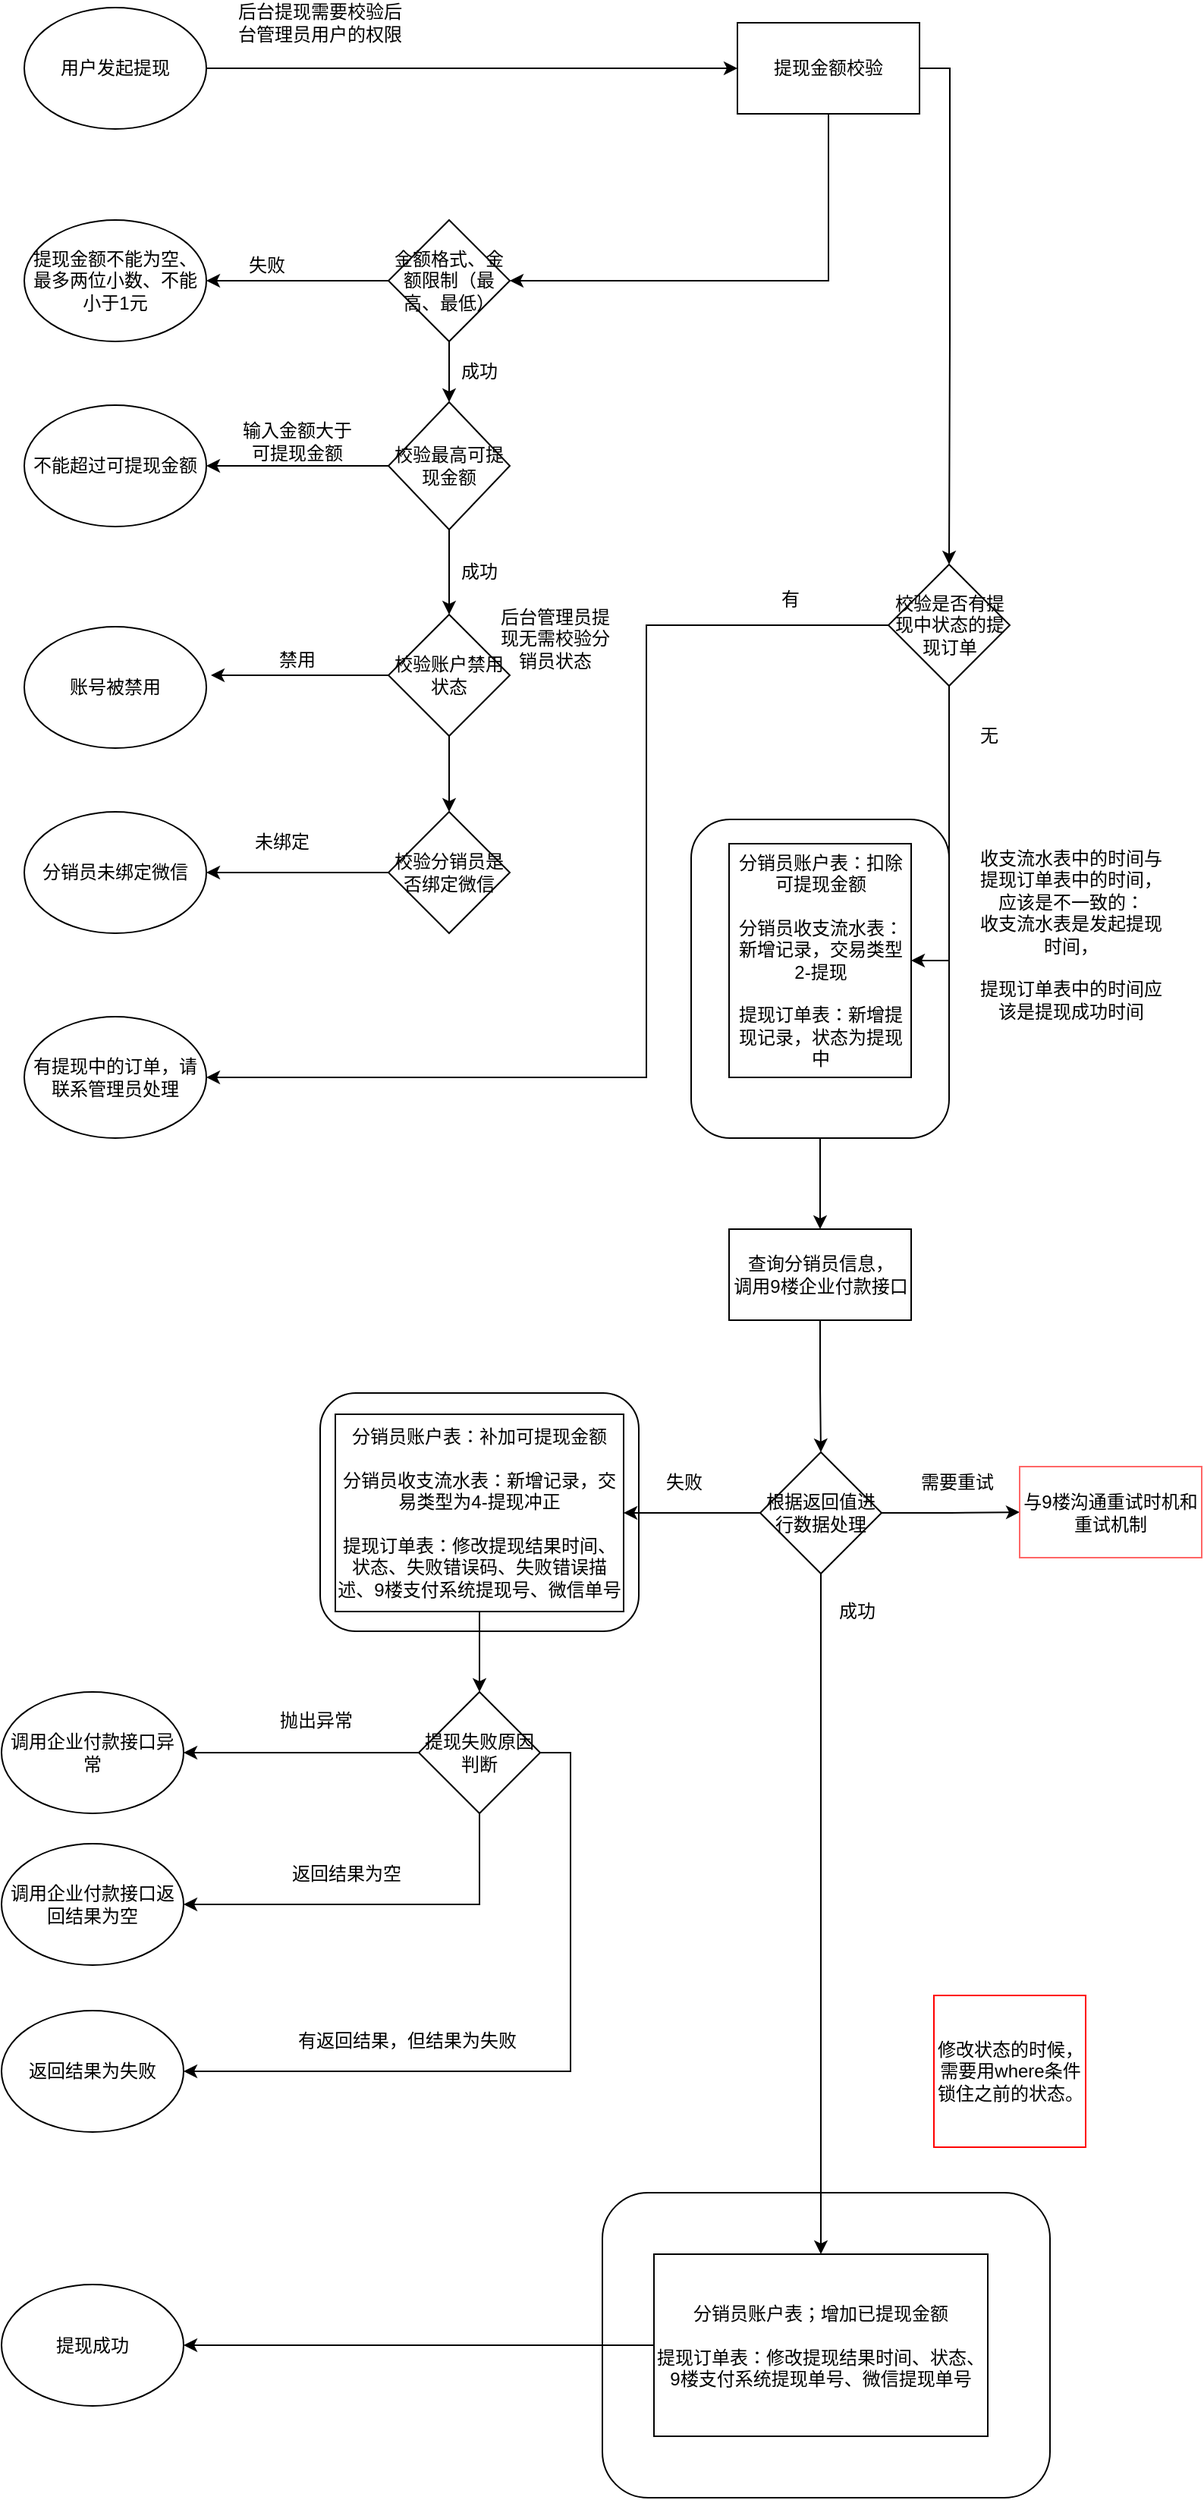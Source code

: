 <mxfile version="12.2.2" type="github" pages="1">
  <diagram id="ep64UdQq2w47eoxnLUAS" name="第 1 页">
    <mxGraphModel dx="1648" dy="792" grid="1" gridSize="10" guides="1" tooltips="1" connect="1" arrows="1" fold="1" page="1" pageScale="1" pageWidth="827" pageHeight="1169" math="0" shadow="0">
      <root>
        <mxCell id="0"/>
        <mxCell id="1" parent="0"/>
        <mxCell id="kgFXJ43kFkHnUJsPflUz-4" value="" style="rounded=1;whiteSpace=wrap;html=1;" parent="1" vertex="1">
          <mxGeometry x="421" y="1490" width="295" height="201" as="geometry"/>
        </mxCell>
        <mxCell id="kgFXJ43kFkHnUJsPflUz-3" value="" style="rounded=1;whiteSpace=wrap;html=1;" parent="1" vertex="1">
          <mxGeometry x="235" y="963" width="210" height="157" as="geometry"/>
        </mxCell>
        <mxCell id="U5Xe9v4DzJ4esqf87ya7-27" style="edgeStyle=orthogonalEdgeStyle;rounded=0;orthogonalLoop=1;jettySize=auto;html=1;entryX=0.5;entryY=0;entryDx=0;entryDy=0;" parent="1" source="U5Xe9v4DzJ4esqf87ya7-25" target="U5Xe9v4DzJ4esqf87ya7-26" edge="1">
          <mxGeometry relative="1" as="geometry">
            <mxPoint x="564.5" y="865" as="targetPoint"/>
          </mxGeometry>
        </mxCell>
        <mxCell id="U5Xe9v4DzJ4esqf87ya7-25" value="" style="rounded=1;whiteSpace=wrap;html=1;" parent="1" vertex="1">
          <mxGeometry x="479.5" y="585" width="170" height="210" as="geometry"/>
        </mxCell>
        <mxCell id="IuhCuXHCw700vj-FfKhi-3" style="edgeStyle=orthogonalEdgeStyle;rounded=0;orthogonalLoop=1;jettySize=auto;html=1;entryX=0;entryY=0.5;entryDx=0;entryDy=0;" parent="1" source="IuhCuXHCw700vj-FfKhi-1" target="IuhCuXHCw700vj-FfKhi-2" edge="1">
          <mxGeometry relative="1" as="geometry"/>
        </mxCell>
        <mxCell id="IuhCuXHCw700vj-FfKhi-1" value="用户发起提现" style="ellipse;whiteSpace=wrap;html=1;" parent="1" vertex="1">
          <mxGeometry x="40" y="50" width="120" height="80" as="geometry"/>
        </mxCell>
        <mxCell id="IuhCuXHCw700vj-FfKhi-5" value="" style="edgeStyle=orthogonalEdgeStyle;rounded=0;orthogonalLoop=1;jettySize=auto;html=1;exitX=1;exitY=0.5;exitDx=0;exitDy=0;entryX=0.5;entryY=0;entryDx=0;entryDy=0;" parent="1" source="IuhCuXHCw700vj-FfKhi-2" target="NM_gNG-pQQA4w5gnR_v4-1" edge="1">
          <mxGeometry relative="1" as="geometry">
            <mxPoint x="650" y="290" as="targetPoint"/>
          </mxGeometry>
        </mxCell>
        <mxCell id="U5Xe9v4DzJ4esqf87ya7-3" style="edgeStyle=orthogonalEdgeStyle;rounded=0;orthogonalLoop=1;jettySize=auto;html=1;entryX=1;entryY=0.5;entryDx=0;entryDy=0;exitX=0.5;exitY=1;exitDx=0;exitDy=0;" parent="1" source="IuhCuXHCw700vj-FfKhi-2" target="U5Xe9v4DzJ4esqf87ya7-2" edge="1">
          <mxGeometry relative="1" as="geometry"/>
        </mxCell>
        <mxCell id="IuhCuXHCw700vj-FfKhi-2" value="提现金额校验" style="rounded=0;whiteSpace=wrap;html=1;" parent="1" vertex="1">
          <mxGeometry x="510" y="60" width="120" height="60" as="geometry"/>
        </mxCell>
        <mxCell id="IuhCuXHCw700vj-FfKhi-4" value="分销员账户表：扣除可提现金额&lt;br&gt;&lt;br&gt;分销员收支流水表：新增记录，交易类型 2-提现&lt;br&gt;&lt;br&gt;提现订单表：新增提现记录，状态为提现中" style="rounded=0;whiteSpace=wrap;html=1;" parent="1" vertex="1">
          <mxGeometry x="504.5" y="601" width="120" height="154" as="geometry"/>
        </mxCell>
        <mxCell id="U5Xe9v4DzJ4esqf87ya7-7" style="edgeStyle=orthogonalEdgeStyle;rounded=0;orthogonalLoop=1;jettySize=auto;html=1;entryX=1;entryY=0.5;entryDx=0;entryDy=0;" parent="1" source="U5Xe9v4DzJ4esqf87ya7-2" target="U5Xe9v4DzJ4esqf87ya7-6" edge="1">
          <mxGeometry relative="1" as="geometry"/>
        </mxCell>
        <mxCell id="U5Xe9v4DzJ4esqf87ya7-16" style="edgeStyle=orthogonalEdgeStyle;rounded=0;orthogonalLoop=1;jettySize=auto;html=1;entryX=0.5;entryY=0;entryDx=0;entryDy=0;" parent="1" source="U5Xe9v4DzJ4esqf87ya7-2" target="U5Xe9v4DzJ4esqf87ya7-15" edge="1">
          <mxGeometry relative="1" as="geometry"/>
        </mxCell>
        <mxCell id="U5Xe9v4DzJ4esqf87ya7-2" value="金额格式、金额限制（最高、最低）" style="rhombus;whiteSpace=wrap;html=1;" parent="1" vertex="1">
          <mxGeometry x="280" y="190" width="80" height="80" as="geometry"/>
        </mxCell>
        <mxCell id="U5Xe9v4DzJ4esqf87ya7-11" style="edgeStyle=orthogonalEdgeStyle;rounded=0;orthogonalLoop=1;jettySize=auto;html=1;entryX=1.025;entryY=0.4;entryDx=0;entryDy=0;entryPerimeter=0;" parent="1" source="U5Xe9v4DzJ4esqf87ya7-8" target="U5Xe9v4DzJ4esqf87ya7-10" edge="1">
          <mxGeometry relative="1" as="geometry"/>
        </mxCell>
        <mxCell id="kgFXJ43kFkHnUJsPflUz-7" style="edgeStyle=orthogonalEdgeStyle;rounded=0;orthogonalLoop=1;jettySize=auto;html=1;entryX=0.5;entryY=0;entryDx=0;entryDy=0;" parent="1" source="U5Xe9v4DzJ4esqf87ya7-8" target="kgFXJ43kFkHnUJsPflUz-6" edge="1">
          <mxGeometry relative="1" as="geometry"/>
        </mxCell>
        <mxCell id="U5Xe9v4DzJ4esqf87ya7-8" value="校验账户禁用状态" style="rhombus;whiteSpace=wrap;html=1;" parent="1" vertex="1">
          <mxGeometry x="280" y="450" width="80" height="80" as="geometry"/>
        </mxCell>
        <mxCell id="U5Xe9v4DzJ4esqf87ya7-6" value="提现金额不能为空、最多两位小数、不能小于1元" style="ellipse;whiteSpace=wrap;html=1;" parent="1" vertex="1">
          <mxGeometry x="40" y="190" width="120" height="80" as="geometry"/>
        </mxCell>
        <mxCell id="U5Xe9v4DzJ4esqf87ya7-10" value="账号被禁用" style="ellipse;whiteSpace=wrap;html=1;" parent="1" vertex="1">
          <mxGeometry x="40" y="458" width="120" height="80" as="geometry"/>
        </mxCell>
        <mxCell id="U5Xe9v4DzJ4esqf87ya7-12" value="失败" style="text;html=1;strokeColor=none;fillColor=none;align=center;verticalAlign=middle;whiteSpace=wrap;rounded=0;" parent="1" vertex="1">
          <mxGeometry x="180" y="210" width="40" height="20" as="geometry"/>
        </mxCell>
        <mxCell id="U5Xe9v4DzJ4esqf87ya7-13" value="成功" style="text;html=1;strokeColor=none;fillColor=none;align=center;verticalAlign=middle;whiteSpace=wrap;rounded=0;" parent="1" vertex="1">
          <mxGeometry x="320" y="280" width="40" height="20" as="geometry"/>
        </mxCell>
        <mxCell id="U5Xe9v4DzJ4esqf87ya7-14" value="禁用" style="text;html=1;strokeColor=none;fillColor=none;align=center;verticalAlign=middle;whiteSpace=wrap;rounded=0;" parent="1" vertex="1">
          <mxGeometry x="200" y="470" width="40" height="20" as="geometry"/>
        </mxCell>
        <mxCell id="U5Xe9v4DzJ4esqf87ya7-19" style="edgeStyle=orthogonalEdgeStyle;rounded=0;orthogonalLoop=1;jettySize=auto;html=1;" parent="1" source="U5Xe9v4DzJ4esqf87ya7-15" target="U5Xe9v4DzJ4esqf87ya7-17" edge="1">
          <mxGeometry relative="1" as="geometry"/>
        </mxCell>
        <mxCell id="U5Xe9v4DzJ4esqf87ya7-20" style="edgeStyle=orthogonalEdgeStyle;rounded=0;orthogonalLoop=1;jettySize=auto;html=1;entryX=0.5;entryY=0;entryDx=0;entryDy=0;" parent="1" source="U5Xe9v4DzJ4esqf87ya7-15" target="U5Xe9v4DzJ4esqf87ya7-8" edge="1">
          <mxGeometry relative="1" as="geometry"/>
        </mxCell>
        <mxCell id="U5Xe9v4DzJ4esqf87ya7-15" value="校验最高可提现金额" style="rhombus;whiteSpace=wrap;html=1;" parent="1" vertex="1">
          <mxGeometry x="280" y="310" width="80" height="84" as="geometry"/>
        </mxCell>
        <mxCell id="U5Xe9v4DzJ4esqf87ya7-17" value="&lt;span style=&quot;white-space: normal&quot;&gt;不能超过可提现金额&lt;/span&gt;" style="ellipse;whiteSpace=wrap;html=1;" parent="1" vertex="1">
          <mxGeometry x="40" y="312" width="120" height="80" as="geometry"/>
        </mxCell>
        <mxCell id="U5Xe9v4DzJ4esqf87ya7-21" value="输入金额大于可提现金额" style="text;html=1;strokeColor=none;fillColor=none;align=center;verticalAlign=middle;whiteSpace=wrap;rounded=0;" parent="1" vertex="1">
          <mxGeometry x="180" y="326" width="80" height="20" as="geometry"/>
        </mxCell>
        <mxCell id="U5Xe9v4DzJ4esqf87ya7-22" value="成功" style="text;html=1;strokeColor=none;fillColor=none;align=center;verticalAlign=middle;whiteSpace=wrap;rounded=0;" parent="1" vertex="1">
          <mxGeometry x="320" y="412" width="40" height="20" as="geometry"/>
        </mxCell>
        <mxCell id="U5Xe9v4DzJ4esqf87ya7-29" value="" style="edgeStyle=orthogonalEdgeStyle;rounded=0;orthogonalLoop=1;jettySize=auto;html=1;exitX=0.5;exitY=1;exitDx=0;exitDy=0;" parent="1" source="U5Xe9v4DzJ4esqf87ya7-26" target="U5Xe9v4DzJ4esqf87ya7-30" edge="1">
          <mxGeometry relative="1" as="geometry">
            <mxPoint x="565" y="997" as="targetPoint"/>
            <mxPoint x="580.5" y="950" as="sourcePoint"/>
          </mxGeometry>
        </mxCell>
        <mxCell id="U5Xe9v4DzJ4esqf87ya7-26" value="查询分销员信息，&lt;br&gt;调用9楼企业付款接口" style="rounded=0;whiteSpace=wrap;html=1;" parent="1" vertex="1">
          <mxGeometry x="504.5" y="855" width="120" height="60" as="geometry"/>
        </mxCell>
        <mxCell id="U5Xe9v4DzJ4esqf87ya7-32" style="edgeStyle=orthogonalEdgeStyle;rounded=0;orthogonalLoop=1;jettySize=auto;html=1;" parent="1" source="U5Xe9v4DzJ4esqf87ya7-30" target="U5Xe9v4DzJ4esqf87ya7-31" edge="1">
          <mxGeometry relative="1" as="geometry"/>
        </mxCell>
        <mxCell id="U5Xe9v4DzJ4esqf87ya7-37" style="edgeStyle=orthogonalEdgeStyle;rounded=0;orthogonalLoop=1;jettySize=auto;html=1;exitX=0.5;exitY=1;exitDx=0;exitDy=0;" parent="1" source="U5Xe9v4DzJ4esqf87ya7-30" target="U5Xe9v4DzJ4esqf87ya7-36" edge="1">
          <mxGeometry relative="1" as="geometry"/>
        </mxCell>
        <mxCell id="WC7YPHxiLRdrNaFRI8WR-3" style="edgeStyle=orthogonalEdgeStyle;rounded=0;orthogonalLoop=1;jettySize=auto;html=1;entryX=0;entryY=0.5;entryDx=0;entryDy=0;" edge="1" parent="1" source="U5Xe9v4DzJ4esqf87ya7-30" target="U5Xe9v4DzJ4esqf87ya7-38">
          <mxGeometry relative="1" as="geometry"/>
        </mxCell>
        <mxCell id="U5Xe9v4DzJ4esqf87ya7-30" value="根据返回值进行数据处理" style="rhombus;whiteSpace=wrap;html=1;" parent="1" vertex="1">
          <mxGeometry x="525" y="1002" width="80" height="80" as="geometry"/>
        </mxCell>
        <mxCell id="WC7YPHxiLRdrNaFRI8WR-7" style="edgeStyle=orthogonalEdgeStyle;rounded=0;orthogonalLoop=1;jettySize=auto;html=1;entryX=0.5;entryY=0;entryDx=0;entryDy=0;" edge="1" parent="1" source="U5Xe9v4DzJ4esqf87ya7-31" target="WC7YPHxiLRdrNaFRI8WR-6">
          <mxGeometry relative="1" as="geometry"/>
        </mxCell>
        <mxCell id="U5Xe9v4DzJ4esqf87ya7-31" value="分销员账户表：补加可提现金额&lt;br&gt;&lt;br&gt;分销员收支流水表：新增记录，交易类型为4-提现冲正&lt;br&gt;&lt;br&gt;提现订单表：修改提现结果时间、状态、失败错误码、失败错误描述、9楼支付系统提现号、微信单号" style="rounded=0;whiteSpace=wrap;html=1;" parent="1" vertex="1">
          <mxGeometry x="245" y="977" width="190" height="130" as="geometry"/>
        </mxCell>
        <mxCell id="U5Xe9v4DzJ4esqf87ya7-33" value="失败" style="text;html=1;strokeColor=none;fillColor=none;align=center;verticalAlign=middle;whiteSpace=wrap;rounded=0;" parent="1" vertex="1">
          <mxGeometry x="455" y="1012" width="40" height="20" as="geometry"/>
        </mxCell>
        <mxCell id="U5Xe9v4DzJ4esqf87ya7-43" style="edgeStyle=orthogonalEdgeStyle;rounded=0;orthogonalLoop=1;jettySize=auto;html=1;entryX=1;entryY=0.5;entryDx=0;entryDy=0;" parent="1" source="U5Xe9v4DzJ4esqf87ya7-36" target="U5Xe9v4DzJ4esqf87ya7-42" edge="1">
          <mxGeometry relative="1" as="geometry"/>
        </mxCell>
        <mxCell id="U5Xe9v4DzJ4esqf87ya7-36" value="分销员账户表；增加已提现金额&lt;br&gt;&lt;br&gt;提现订单表：修改提现结果时间、状态、9楼支付系统提现单号、微信提现单号" style="rounded=0;whiteSpace=wrap;html=1;" parent="1" vertex="1">
          <mxGeometry x="455" y="1530.5" width="220" height="120" as="geometry"/>
        </mxCell>
        <mxCell id="U5Xe9v4DzJ4esqf87ya7-38" value="与9楼沟通重试时机和重试机制" style="rounded=0;whiteSpace=wrap;html=1;strokeColor=#FF6666;" parent="1" vertex="1">
          <mxGeometry x="696" y="1011.5" width="120" height="60" as="geometry"/>
        </mxCell>
        <mxCell id="U5Xe9v4DzJ4esqf87ya7-40" value="需要重试" style="text;html=1;strokeColor=none;fillColor=none;align=center;verticalAlign=middle;whiteSpace=wrap;rounded=0;" parent="1" vertex="1">
          <mxGeometry x="630" y="1012" width="50" height="20" as="geometry"/>
        </mxCell>
        <mxCell id="U5Xe9v4DzJ4esqf87ya7-41" value="成功" style="text;html=1;strokeColor=none;fillColor=none;align=center;verticalAlign=middle;whiteSpace=wrap;rounded=0;" parent="1" vertex="1">
          <mxGeometry x="568.5" y="1097" width="40" height="20" as="geometry"/>
        </mxCell>
        <mxCell id="U5Xe9v4DzJ4esqf87ya7-42" value="提现成功" style="ellipse;whiteSpace=wrap;html=1;strokeColor=#000000;" parent="1" vertex="1">
          <mxGeometry x="25" y="1550.5" width="120" height="80" as="geometry"/>
        </mxCell>
        <mxCell id="U5Xe9v4DzJ4esqf87ya7-46" value="收支流水表中的时间与提现订单表中的时间，应该是不一致的：&lt;br&gt;收支流水表是发起提现时间，&lt;br&gt;&lt;br&gt;提现订单表中的时间应该是提现成功时间" style="text;html=1;strokeColor=none;fillColor=none;align=center;verticalAlign=middle;whiteSpace=wrap;rounded=0;" parent="1" vertex="1">
          <mxGeometry x="664.5" y="589" width="130" height="144" as="geometry"/>
        </mxCell>
        <mxCell id="kgFXJ43kFkHnUJsPflUz-1" value="后台提现需要校验后台管理员用户的权限" style="text;html=1;strokeColor=none;fillColor=none;align=center;verticalAlign=middle;whiteSpace=wrap;rounded=0;" parent="1" vertex="1">
          <mxGeometry x="180" y="50" width="110" height="20" as="geometry"/>
        </mxCell>
        <mxCell id="kgFXJ43kFkHnUJsPflUz-2" value="后台管理员提现无需校验分销员状态" style="text;html=1;strokeColor=none;fillColor=none;align=center;verticalAlign=middle;whiteSpace=wrap;rounded=0;" parent="1" vertex="1">
          <mxGeometry x="350" y="450" width="80" height="32" as="geometry"/>
        </mxCell>
        <mxCell id="kgFXJ43kFkHnUJsPflUz-9" style="edgeStyle=orthogonalEdgeStyle;rounded=0;orthogonalLoop=1;jettySize=auto;html=1;" parent="1" source="kgFXJ43kFkHnUJsPflUz-6" target="kgFXJ43kFkHnUJsPflUz-8" edge="1">
          <mxGeometry relative="1" as="geometry"/>
        </mxCell>
        <mxCell id="kgFXJ43kFkHnUJsPflUz-6" value="校验分销员是否绑定微信" style="rhombus;whiteSpace=wrap;html=1;" parent="1" vertex="1">
          <mxGeometry x="280" y="580" width="80" height="80" as="geometry"/>
        </mxCell>
        <mxCell id="kgFXJ43kFkHnUJsPflUz-8" value="分销员未绑定微信" style="ellipse;whiteSpace=wrap;html=1;" parent="1" vertex="1">
          <mxGeometry x="40" y="580" width="120" height="80" as="geometry"/>
        </mxCell>
        <mxCell id="kgFXJ43kFkHnUJsPflUz-10" value="未绑定" style="text;html=1;strokeColor=none;fillColor=none;align=center;verticalAlign=middle;whiteSpace=wrap;rounded=0;" parent="1" vertex="1">
          <mxGeometry x="190" y="590" width="40" height="20" as="geometry"/>
        </mxCell>
        <mxCell id="kgFXJ43kFkHnUJsPflUz-11" value="修改状态的时候，需要用where条件锁住之前的状态。" style="text;html=1;strokeColor=#FF0000;fillColor=none;align=center;verticalAlign=middle;whiteSpace=wrap;rounded=0;" parent="1" vertex="1">
          <mxGeometry x="639.5" y="1360" width="100" height="100" as="geometry"/>
        </mxCell>
        <mxCell id="NM_gNG-pQQA4w5gnR_v4-2" style="edgeStyle=orthogonalEdgeStyle;rounded=0;orthogonalLoop=1;jettySize=auto;html=1;exitX=0.5;exitY=1;exitDx=0;exitDy=0;entryX=1;entryY=0.5;entryDx=0;entryDy=0;" parent="1" source="NM_gNG-pQQA4w5gnR_v4-1" target="IuhCuXHCw700vj-FfKhi-4" edge="1">
          <mxGeometry relative="1" as="geometry"/>
        </mxCell>
        <mxCell id="NM_gNG-pQQA4w5gnR_v4-5" style="edgeStyle=orthogonalEdgeStyle;rounded=0;orthogonalLoop=1;jettySize=auto;html=1;entryX=1;entryY=0.5;entryDx=0;entryDy=0;" parent="1" source="NM_gNG-pQQA4w5gnR_v4-1" target="NM_gNG-pQQA4w5gnR_v4-4" edge="1">
          <mxGeometry relative="1" as="geometry">
            <Array as="points">
              <mxPoint x="450" y="457"/>
              <mxPoint x="450" y="755"/>
            </Array>
          </mxGeometry>
        </mxCell>
        <mxCell id="NM_gNG-pQQA4w5gnR_v4-1" value="校验是否有提现中状态的提现订单" style="rhombus;whiteSpace=wrap;html=1;" parent="1" vertex="1">
          <mxGeometry x="609.5" y="417" width="80" height="80" as="geometry"/>
        </mxCell>
        <mxCell id="NM_gNG-pQQA4w5gnR_v4-3" value="无" style="text;html=1;strokeColor=none;fillColor=none;align=center;verticalAlign=middle;whiteSpace=wrap;rounded=0;" parent="1" vertex="1">
          <mxGeometry x="656" y="520" width="40" height="20" as="geometry"/>
        </mxCell>
        <mxCell id="NM_gNG-pQQA4w5gnR_v4-4" value="有提现中的订单，请联系管理员处理" style="ellipse;whiteSpace=wrap;html=1;" parent="1" vertex="1">
          <mxGeometry x="40" y="715" width="120" height="80" as="geometry"/>
        </mxCell>
        <mxCell id="NM_gNG-pQQA4w5gnR_v4-6" value="有" style="text;html=1;strokeColor=none;fillColor=none;align=center;verticalAlign=middle;whiteSpace=wrap;rounded=0;" parent="1" vertex="1">
          <mxGeometry x="525" y="430" width="40" height="20" as="geometry"/>
        </mxCell>
        <mxCell id="WC7YPHxiLRdrNaFRI8WR-8" style="edgeStyle=orthogonalEdgeStyle;rounded=0;orthogonalLoop=1;jettySize=auto;html=1;entryX=1;entryY=0.5;entryDx=0;entryDy=0;" edge="1" parent="1" source="WC7YPHxiLRdrNaFRI8WR-6" target="WC7YPHxiLRdrNaFRI8WR-9">
          <mxGeometry relative="1" as="geometry">
            <mxPoint x="200" y="1200" as="targetPoint"/>
          </mxGeometry>
        </mxCell>
        <mxCell id="WC7YPHxiLRdrNaFRI8WR-11" style="edgeStyle=orthogonalEdgeStyle;rounded=0;orthogonalLoop=1;jettySize=auto;html=1;entryX=1;entryY=0.5;entryDx=0;entryDy=0;exitX=0.5;exitY=1;exitDx=0;exitDy=0;" edge="1" parent="1" source="WC7YPHxiLRdrNaFRI8WR-6" target="WC7YPHxiLRdrNaFRI8WR-10">
          <mxGeometry relative="1" as="geometry">
            <mxPoint x="330" y="1240" as="sourcePoint"/>
            <Array as="points">
              <mxPoint x="340" y="1300"/>
            </Array>
          </mxGeometry>
        </mxCell>
        <mxCell id="WC7YPHxiLRdrNaFRI8WR-15" style="edgeStyle=orthogonalEdgeStyle;rounded=0;orthogonalLoop=1;jettySize=auto;html=1;entryX=1;entryY=0.5;entryDx=0;entryDy=0;exitX=1;exitY=0.5;exitDx=0;exitDy=0;" edge="1" parent="1" source="WC7YPHxiLRdrNaFRI8WR-6" target="WC7YPHxiLRdrNaFRI8WR-14">
          <mxGeometry relative="1" as="geometry"/>
        </mxCell>
        <mxCell id="WC7YPHxiLRdrNaFRI8WR-6" value="提现失败原因判断" style="rhombus;whiteSpace=wrap;html=1;" vertex="1" parent="1">
          <mxGeometry x="300" y="1160" width="80" height="80" as="geometry"/>
        </mxCell>
        <mxCell id="WC7YPHxiLRdrNaFRI8WR-9" value="调用企业付款接口异常" style="ellipse;whiteSpace=wrap;html=1;" vertex="1" parent="1">
          <mxGeometry x="25" y="1160" width="120" height="80" as="geometry"/>
        </mxCell>
        <mxCell id="WC7YPHxiLRdrNaFRI8WR-10" value="调用企业付款接口返回结果为空" style="ellipse;whiteSpace=wrap;html=1;" vertex="1" parent="1">
          <mxGeometry x="25" y="1260" width="120" height="80" as="geometry"/>
        </mxCell>
        <mxCell id="WC7YPHxiLRdrNaFRI8WR-12" value="抛出异常" style="text;html=1;strokeColor=none;fillColor=none;align=center;verticalAlign=middle;whiteSpace=wrap;rounded=0;" vertex="1" parent="1">
          <mxGeometry x="205" y="1169" width="55" height="20" as="geometry"/>
        </mxCell>
        <mxCell id="WC7YPHxiLRdrNaFRI8WR-13" value="返回结果为空" style="text;html=1;strokeColor=none;fillColor=none;align=center;verticalAlign=middle;whiteSpace=wrap;rounded=0;" vertex="1" parent="1">
          <mxGeometry x="215" y="1270" width="75" height="20" as="geometry"/>
        </mxCell>
        <mxCell id="WC7YPHxiLRdrNaFRI8WR-14" value="返回结果为失败" style="ellipse;whiteSpace=wrap;html=1;" vertex="1" parent="1">
          <mxGeometry x="25" y="1370" width="120" height="80" as="geometry"/>
        </mxCell>
        <mxCell id="WC7YPHxiLRdrNaFRI8WR-16" value="有返回结果，但结果为失败" style="text;html=1;strokeColor=none;fillColor=none;align=center;verticalAlign=middle;whiteSpace=wrap;rounded=0;" vertex="1" parent="1">
          <mxGeometry x="215" y="1380" width="155" height="20" as="geometry"/>
        </mxCell>
      </root>
    </mxGraphModel>
  </diagram>
</mxfile>
